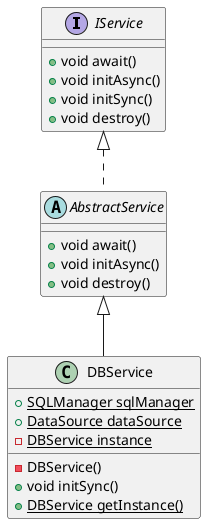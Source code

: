 @startuml


interface IService{
    + void await()
    + void initAsync()
    + void initSync()
    + void destroy()
}

abstract class AbstractService{
    + void await()
    + void initAsync()
    + void destroy()
}

AbstractService <|-- DBService
IService <|.. AbstractService

class DBService {
    - DBService()
    + void initSync()
    + {static} DBService getInstance()
    + {static} SQLManager sqlManager
    + {static} DataSource dataSource
    - {static} DBService instance
}



@enduml